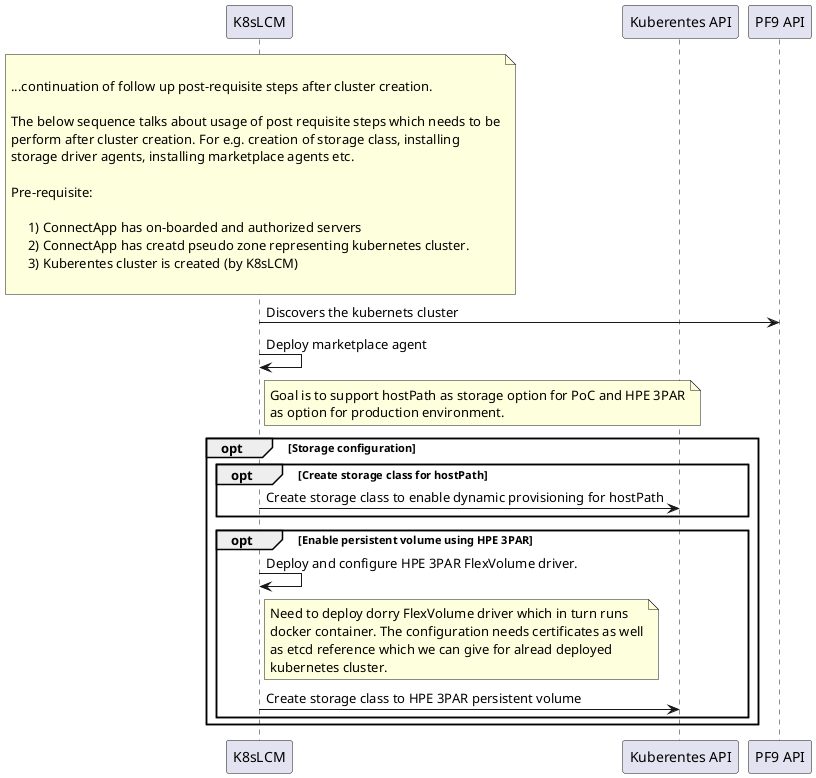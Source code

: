 
@startuml

participant K8sLCM
participant "Kuberentes API"


note over K8sLCM

    ...continuation of follow up post-requisite steps after cluster creation.

    The below sequence talks about usage of post requisite steps which needs to be
    perform after cluster creation. For e.g. creation of storage class, installing
    storage driver agents, installing marketplace agents etc.

    Pre-requisite:

         1) ConnectApp has on-boarded and authorized servers
         2) ConnectApp has creatd pseudo zone representing kubernetes cluster.
         3) Kuberentes cluster is created (by K8sLCM)

end note


"K8sLCM" -> "PF9 API": Discovers the kubernets cluster
"K8sLCM" -> "K8sLCM": Deploy marketplace agent

note right of "K8sLCM"
    Goal is to support hostPath as storage option for PoC and HPE 3PAR
    as option for production environment.
end note

opt Storage configuration
   opt Create storage class for hostPath
        "K8sLCM" -> "Kuberentes API": Create storage class to enable dynamic provisioning for hostPath
   end

   opt Enable persistent volume using HPE 3PAR
        "K8sLCM" -> "K8sLCM": Deploy and configure HPE 3PAR FlexVolume driver.

        note right of "K8sLCM"
            Need to deploy dorry FlexVolume driver which in turn runs
            docker container. The configuration needs certificates as well
            as etcd reference which we can give for alread deployed
            kubernetes cluster.
        end note

        "K8sLCM" -> "Kuberentes API": Create storage class to HPE 3PAR persistent volume
   end
end


@enduml